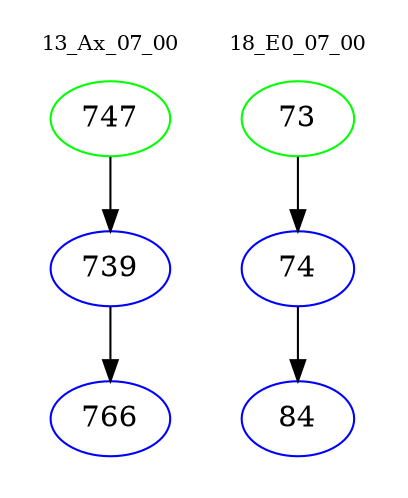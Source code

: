 digraph{
subgraph cluster_0 {
color = white
label = "13_Ax_07_00";
fontsize=10;
T0_747 [label="747", color="green"]
T0_747 -> T0_739 [color="black"]
T0_739 [label="739", color="blue"]
T0_739 -> T0_766 [color="black"]
T0_766 [label="766", color="blue"]
}
subgraph cluster_1 {
color = white
label = "18_E0_07_00";
fontsize=10;
T1_73 [label="73", color="green"]
T1_73 -> T1_74 [color="black"]
T1_74 [label="74", color="blue"]
T1_74 -> T1_84 [color="black"]
T1_84 [label="84", color="blue"]
}
}
